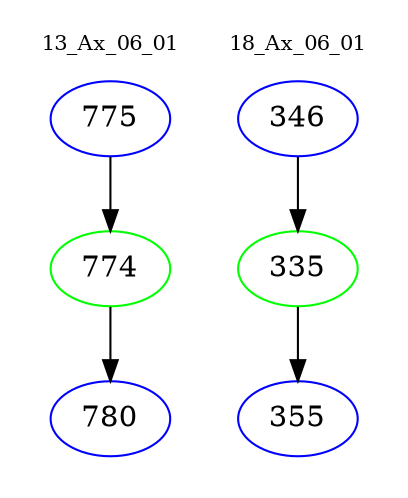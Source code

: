 digraph{
subgraph cluster_0 {
color = white
label = "13_Ax_06_01";
fontsize=10;
T0_775 [label="775", color="blue"]
T0_775 -> T0_774 [color="black"]
T0_774 [label="774", color="green"]
T0_774 -> T0_780 [color="black"]
T0_780 [label="780", color="blue"]
}
subgraph cluster_1 {
color = white
label = "18_Ax_06_01";
fontsize=10;
T1_346 [label="346", color="blue"]
T1_346 -> T1_335 [color="black"]
T1_335 [label="335", color="green"]
T1_335 -> T1_355 [color="black"]
T1_355 [label="355", color="blue"]
}
}
